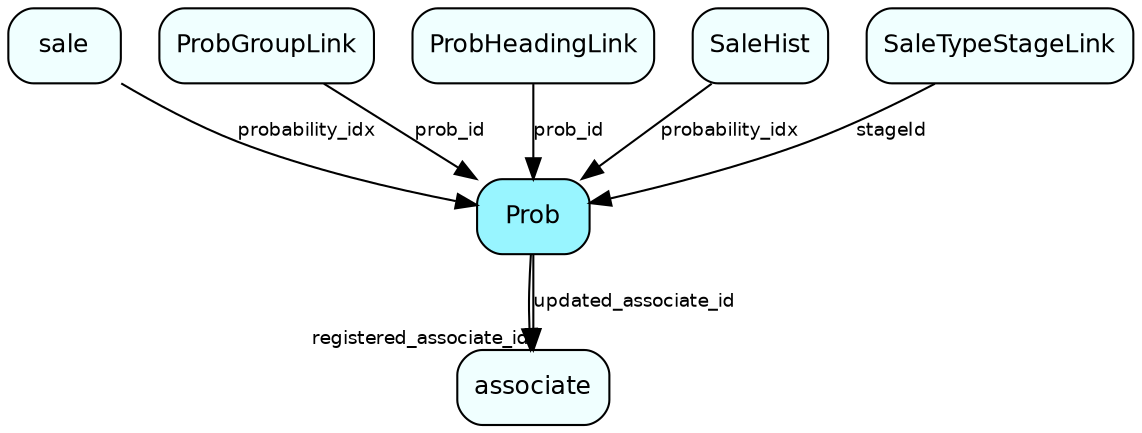 digraph Prob  {
node [shape = box style="rounded, filled" fontname = "Helvetica" fontsize = "12" ]
edge [fontname = "Helvetica" fontsize = "9"]

Prob[fillcolor = "cadetblue1"]
associate[fillcolor = "azure1"]
sale[fillcolor = "azure1"]
ProbGroupLink[fillcolor = "azure1"]
ProbHeadingLink[fillcolor = "azure1"]
SaleHist[fillcolor = "azure1"]
SaleTypeStageLink[fillcolor = "azure1"]
Prob -> associate [headlabel = "registered_associate_id"]
Prob -> associate [label = "updated_associate_id"]
sale -> Prob [label = "probability_idx"]
ProbGroupLink -> Prob [label = "prob_id"]
ProbHeadingLink -> Prob [label = "prob_id"]
SaleHist -> Prob [label = "probability_idx"]
SaleTypeStageLink -> Prob [label = "stageId"]
}
